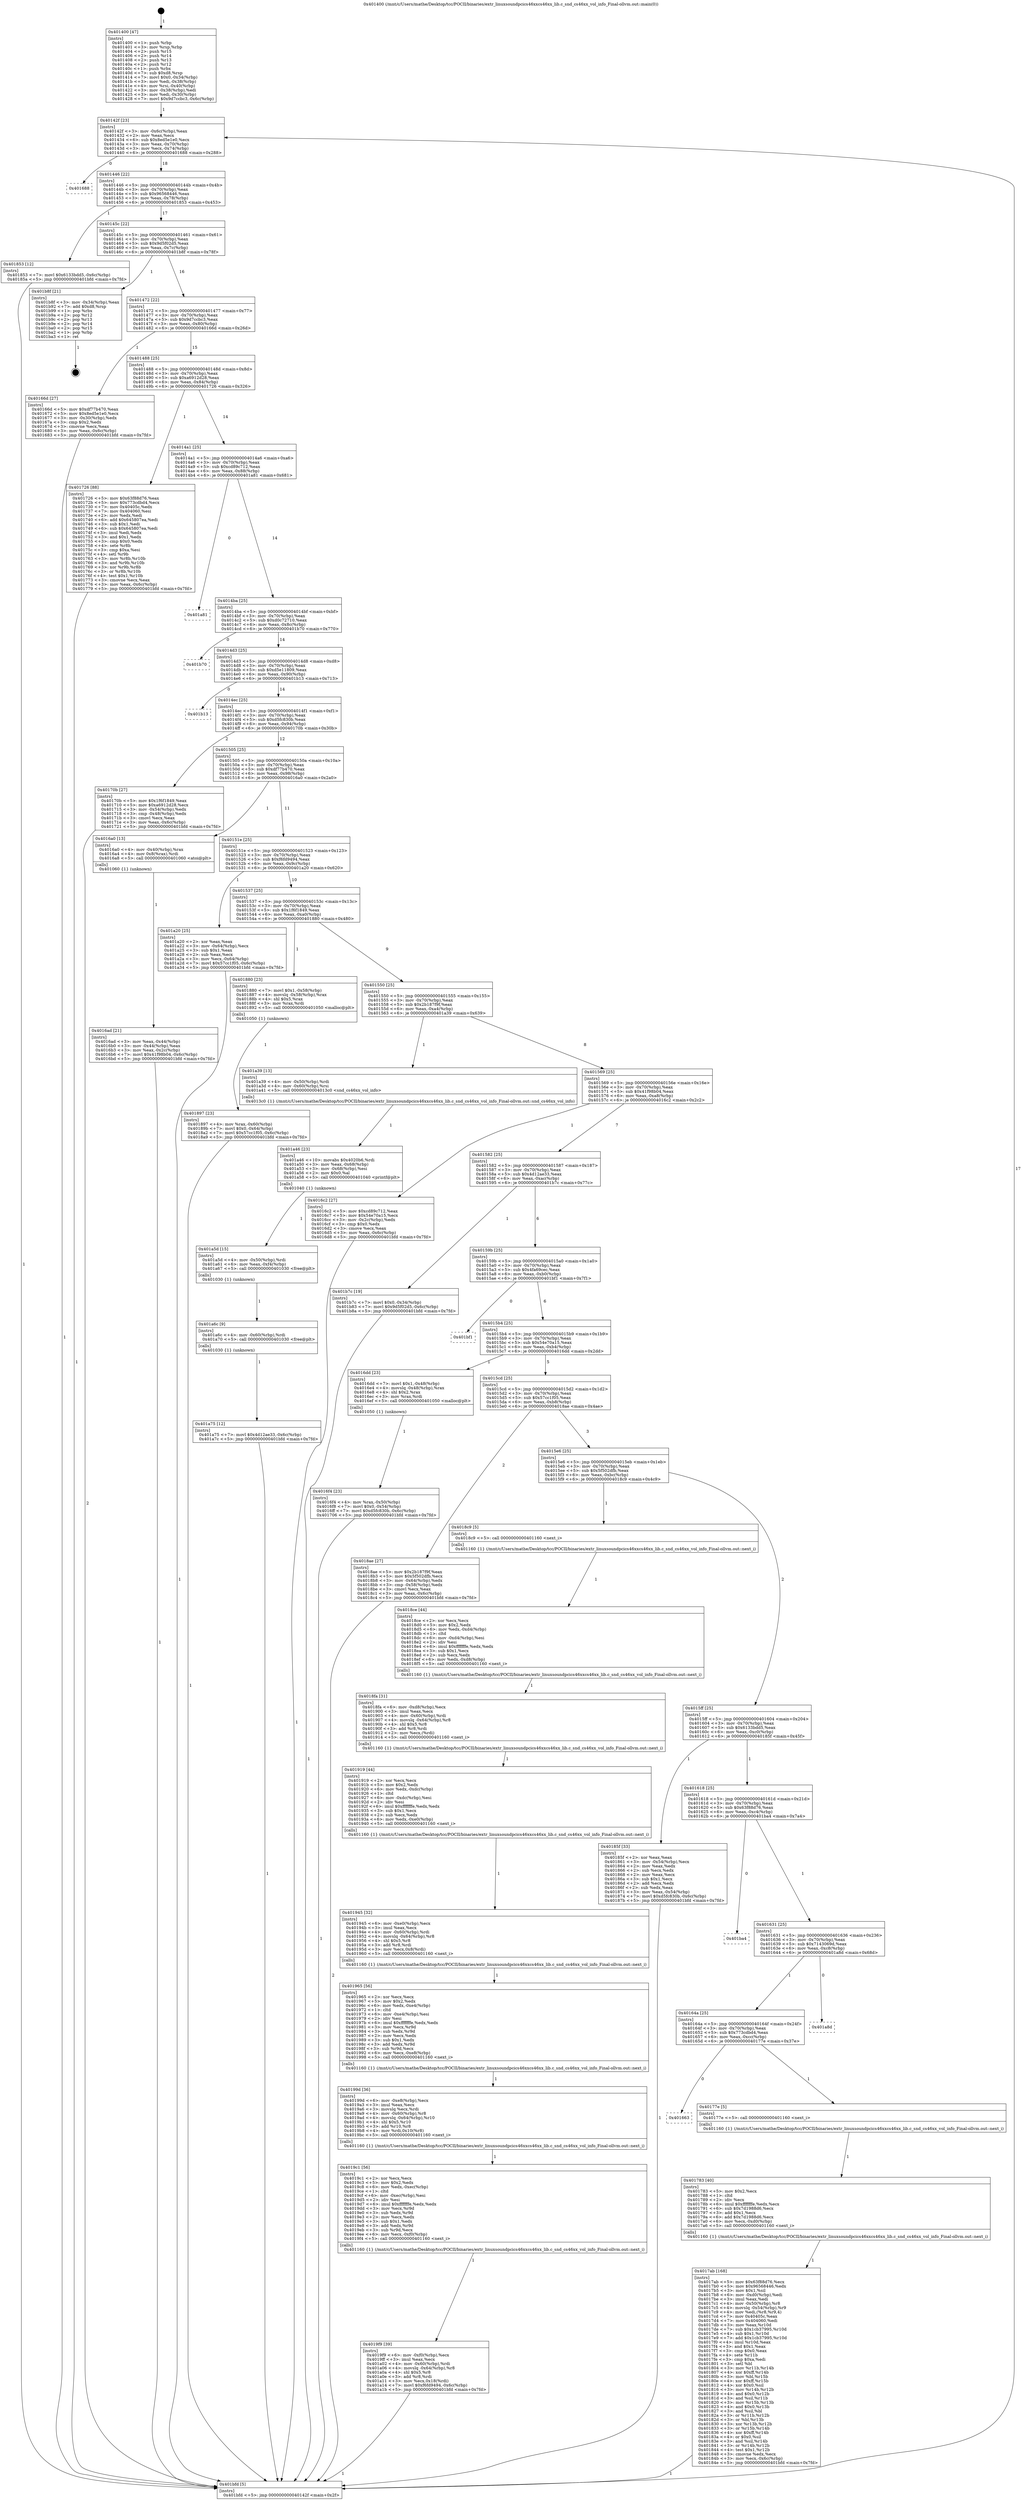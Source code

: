 digraph "0x401400" {
  label = "0x401400 (/mnt/c/Users/mathe/Desktop/tcc/POCII/binaries/extr_linuxsoundpcics46xxcs46xx_lib.c_snd_cs46xx_vol_info_Final-ollvm.out::main(0))"
  labelloc = "t"
  node[shape=record]

  Entry [label="",width=0.3,height=0.3,shape=circle,fillcolor=black,style=filled]
  "0x40142f" [label="{
     0x40142f [23]\l
     | [instrs]\l
     &nbsp;&nbsp;0x40142f \<+3\>: mov -0x6c(%rbp),%eax\l
     &nbsp;&nbsp;0x401432 \<+2\>: mov %eax,%ecx\l
     &nbsp;&nbsp;0x401434 \<+6\>: sub $0x8ed5e1e0,%ecx\l
     &nbsp;&nbsp;0x40143a \<+3\>: mov %eax,-0x70(%rbp)\l
     &nbsp;&nbsp;0x40143d \<+3\>: mov %ecx,-0x74(%rbp)\l
     &nbsp;&nbsp;0x401440 \<+6\>: je 0000000000401688 \<main+0x288\>\l
  }"]
  "0x401688" [label="{
     0x401688\l
  }", style=dashed]
  "0x401446" [label="{
     0x401446 [22]\l
     | [instrs]\l
     &nbsp;&nbsp;0x401446 \<+5\>: jmp 000000000040144b \<main+0x4b\>\l
     &nbsp;&nbsp;0x40144b \<+3\>: mov -0x70(%rbp),%eax\l
     &nbsp;&nbsp;0x40144e \<+5\>: sub $0x96568446,%eax\l
     &nbsp;&nbsp;0x401453 \<+3\>: mov %eax,-0x78(%rbp)\l
     &nbsp;&nbsp;0x401456 \<+6\>: je 0000000000401853 \<main+0x453\>\l
  }"]
  Exit [label="",width=0.3,height=0.3,shape=circle,fillcolor=black,style=filled,peripheries=2]
  "0x401853" [label="{
     0x401853 [12]\l
     | [instrs]\l
     &nbsp;&nbsp;0x401853 \<+7\>: movl $0x6133bdd5,-0x6c(%rbp)\l
     &nbsp;&nbsp;0x40185a \<+5\>: jmp 0000000000401bfd \<main+0x7fd\>\l
  }"]
  "0x40145c" [label="{
     0x40145c [22]\l
     | [instrs]\l
     &nbsp;&nbsp;0x40145c \<+5\>: jmp 0000000000401461 \<main+0x61\>\l
     &nbsp;&nbsp;0x401461 \<+3\>: mov -0x70(%rbp),%eax\l
     &nbsp;&nbsp;0x401464 \<+5\>: sub $0x9d5f02d5,%eax\l
     &nbsp;&nbsp;0x401469 \<+3\>: mov %eax,-0x7c(%rbp)\l
     &nbsp;&nbsp;0x40146c \<+6\>: je 0000000000401b8f \<main+0x78f\>\l
  }"]
  "0x401a75" [label="{
     0x401a75 [12]\l
     | [instrs]\l
     &nbsp;&nbsp;0x401a75 \<+7\>: movl $0x4d12ae33,-0x6c(%rbp)\l
     &nbsp;&nbsp;0x401a7c \<+5\>: jmp 0000000000401bfd \<main+0x7fd\>\l
  }"]
  "0x401b8f" [label="{
     0x401b8f [21]\l
     | [instrs]\l
     &nbsp;&nbsp;0x401b8f \<+3\>: mov -0x34(%rbp),%eax\l
     &nbsp;&nbsp;0x401b92 \<+7\>: add $0xd8,%rsp\l
     &nbsp;&nbsp;0x401b99 \<+1\>: pop %rbx\l
     &nbsp;&nbsp;0x401b9a \<+2\>: pop %r12\l
     &nbsp;&nbsp;0x401b9c \<+2\>: pop %r13\l
     &nbsp;&nbsp;0x401b9e \<+2\>: pop %r14\l
     &nbsp;&nbsp;0x401ba0 \<+2\>: pop %r15\l
     &nbsp;&nbsp;0x401ba2 \<+1\>: pop %rbp\l
     &nbsp;&nbsp;0x401ba3 \<+1\>: ret\l
  }"]
  "0x401472" [label="{
     0x401472 [22]\l
     | [instrs]\l
     &nbsp;&nbsp;0x401472 \<+5\>: jmp 0000000000401477 \<main+0x77\>\l
     &nbsp;&nbsp;0x401477 \<+3\>: mov -0x70(%rbp),%eax\l
     &nbsp;&nbsp;0x40147a \<+5\>: sub $0x9d7ccbc3,%eax\l
     &nbsp;&nbsp;0x40147f \<+3\>: mov %eax,-0x80(%rbp)\l
     &nbsp;&nbsp;0x401482 \<+6\>: je 000000000040166d \<main+0x26d\>\l
  }"]
  "0x401a6c" [label="{
     0x401a6c [9]\l
     | [instrs]\l
     &nbsp;&nbsp;0x401a6c \<+4\>: mov -0x60(%rbp),%rdi\l
     &nbsp;&nbsp;0x401a70 \<+5\>: call 0000000000401030 \<free@plt\>\l
     | [calls]\l
     &nbsp;&nbsp;0x401030 \{1\} (unknown)\l
  }"]
  "0x40166d" [label="{
     0x40166d [27]\l
     | [instrs]\l
     &nbsp;&nbsp;0x40166d \<+5\>: mov $0xdf77b470,%eax\l
     &nbsp;&nbsp;0x401672 \<+5\>: mov $0x8ed5e1e0,%ecx\l
     &nbsp;&nbsp;0x401677 \<+3\>: mov -0x30(%rbp),%edx\l
     &nbsp;&nbsp;0x40167a \<+3\>: cmp $0x2,%edx\l
     &nbsp;&nbsp;0x40167d \<+3\>: cmovne %ecx,%eax\l
     &nbsp;&nbsp;0x401680 \<+3\>: mov %eax,-0x6c(%rbp)\l
     &nbsp;&nbsp;0x401683 \<+5\>: jmp 0000000000401bfd \<main+0x7fd\>\l
  }"]
  "0x401488" [label="{
     0x401488 [25]\l
     | [instrs]\l
     &nbsp;&nbsp;0x401488 \<+5\>: jmp 000000000040148d \<main+0x8d\>\l
     &nbsp;&nbsp;0x40148d \<+3\>: mov -0x70(%rbp),%eax\l
     &nbsp;&nbsp;0x401490 \<+5\>: sub $0xa6912d28,%eax\l
     &nbsp;&nbsp;0x401495 \<+6\>: mov %eax,-0x84(%rbp)\l
     &nbsp;&nbsp;0x40149b \<+6\>: je 0000000000401726 \<main+0x326\>\l
  }"]
  "0x401bfd" [label="{
     0x401bfd [5]\l
     | [instrs]\l
     &nbsp;&nbsp;0x401bfd \<+5\>: jmp 000000000040142f \<main+0x2f\>\l
  }"]
  "0x401400" [label="{
     0x401400 [47]\l
     | [instrs]\l
     &nbsp;&nbsp;0x401400 \<+1\>: push %rbp\l
     &nbsp;&nbsp;0x401401 \<+3\>: mov %rsp,%rbp\l
     &nbsp;&nbsp;0x401404 \<+2\>: push %r15\l
     &nbsp;&nbsp;0x401406 \<+2\>: push %r14\l
     &nbsp;&nbsp;0x401408 \<+2\>: push %r13\l
     &nbsp;&nbsp;0x40140a \<+2\>: push %r12\l
     &nbsp;&nbsp;0x40140c \<+1\>: push %rbx\l
     &nbsp;&nbsp;0x40140d \<+7\>: sub $0xd8,%rsp\l
     &nbsp;&nbsp;0x401414 \<+7\>: movl $0x0,-0x34(%rbp)\l
     &nbsp;&nbsp;0x40141b \<+3\>: mov %edi,-0x38(%rbp)\l
     &nbsp;&nbsp;0x40141e \<+4\>: mov %rsi,-0x40(%rbp)\l
     &nbsp;&nbsp;0x401422 \<+3\>: mov -0x38(%rbp),%edi\l
     &nbsp;&nbsp;0x401425 \<+3\>: mov %edi,-0x30(%rbp)\l
     &nbsp;&nbsp;0x401428 \<+7\>: movl $0x9d7ccbc3,-0x6c(%rbp)\l
  }"]
  "0x401a5d" [label="{
     0x401a5d [15]\l
     | [instrs]\l
     &nbsp;&nbsp;0x401a5d \<+4\>: mov -0x50(%rbp),%rdi\l
     &nbsp;&nbsp;0x401a61 \<+6\>: mov %eax,-0xf4(%rbp)\l
     &nbsp;&nbsp;0x401a67 \<+5\>: call 0000000000401030 \<free@plt\>\l
     | [calls]\l
     &nbsp;&nbsp;0x401030 \{1\} (unknown)\l
  }"]
  "0x401726" [label="{
     0x401726 [88]\l
     | [instrs]\l
     &nbsp;&nbsp;0x401726 \<+5\>: mov $0x63f88d76,%eax\l
     &nbsp;&nbsp;0x40172b \<+5\>: mov $0x773cdbd4,%ecx\l
     &nbsp;&nbsp;0x401730 \<+7\>: mov 0x40405c,%edx\l
     &nbsp;&nbsp;0x401737 \<+7\>: mov 0x404060,%esi\l
     &nbsp;&nbsp;0x40173e \<+2\>: mov %edx,%edi\l
     &nbsp;&nbsp;0x401740 \<+6\>: add $0x645807ea,%edi\l
     &nbsp;&nbsp;0x401746 \<+3\>: sub $0x1,%edi\l
     &nbsp;&nbsp;0x401749 \<+6\>: sub $0x645807ea,%edi\l
     &nbsp;&nbsp;0x40174f \<+3\>: imul %edi,%edx\l
     &nbsp;&nbsp;0x401752 \<+3\>: and $0x1,%edx\l
     &nbsp;&nbsp;0x401755 \<+3\>: cmp $0x0,%edx\l
     &nbsp;&nbsp;0x401758 \<+4\>: sete %r8b\l
     &nbsp;&nbsp;0x40175c \<+3\>: cmp $0xa,%esi\l
     &nbsp;&nbsp;0x40175f \<+4\>: setl %r9b\l
     &nbsp;&nbsp;0x401763 \<+3\>: mov %r8b,%r10b\l
     &nbsp;&nbsp;0x401766 \<+3\>: and %r9b,%r10b\l
     &nbsp;&nbsp;0x401769 \<+3\>: xor %r9b,%r8b\l
     &nbsp;&nbsp;0x40176c \<+3\>: or %r8b,%r10b\l
     &nbsp;&nbsp;0x40176f \<+4\>: test $0x1,%r10b\l
     &nbsp;&nbsp;0x401773 \<+3\>: cmovne %ecx,%eax\l
     &nbsp;&nbsp;0x401776 \<+3\>: mov %eax,-0x6c(%rbp)\l
     &nbsp;&nbsp;0x401779 \<+5\>: jmp 0000000000401bfd \<main+0x7fd\>\l
  }"]
  "0x4014a1" [label="{
     0x4014a1 [25]\l
     | [instrs]\l
     &nbsp;&nbsp;0x4014a1 \<+5\>: jmp 00000000004014a6 \<main+0xa6\>\l
     &nbsp;&nbsp;0x4014a6 \<+3\>: mov -0x70(%rbp),%eax\l
     &nbsp;&nbsp;0x4014a9 \<+5\>: sub $0xcd89c712,%eax\l
     &nbsp;&nbsp;0x4014ae \<+6\>: mov %eax,-0x88(%rbp)\l
     &nbsp;&nbsp;0x4014b4 \<+6\>: je 0000000000401a81 \<main+0x681\>\l
  }"]
  "0x401a46" [label="{
     0x401a46 [23]\l
     | [instrs]\l
     &nbsp;&nbsp;0x401a46 \<+10\>: movabs $0x4020b6,%rdi\l
     &nbsp;&nbsp;0x401a50 \<+3\>: mov %eax,-0x68(%rbp)\l
     &nbsp;&nbsp;0x401a53 \<+3\>: mov -0x68(%rbp),%esi\l
     &nbsp;&nbsp;0x401a56 \<+2\>: mov $0x0,%al\l
     &nbsp;&nbsp;0x401a58 \<+5\>: call 0000000000401040 \<printf@plt\>\l
     | [calls]\l
     &nbsp;&nbsp;0x401040 \{1\} (unknown)\l
  }"]
  "0x401a81" [label="{
     0x401a81\l
  }", style=dashed]
  "0x4014ba" [label="{
     0x4014ba [25]\l
     | [instrs]\l
     &nbsp;&nbsp;0x4014ba \<+5\>: jmp 00000000004014bf \<main+0xbf\>\l
     &nbsp;&nbsp;0x4014bf \<+3\>: mov -0x70(%rbp),%eax\l
     &nbsp;&nbsp;0x4014c2 \<+5\>: sub $0xd0c72710,%eax\l
     &nbsp;&nbsp;0x4014c7 \<+6\>: mov %eax,-0x8c(%rbp)\l
     &nbsp;&nbsp;0x4014cd \<+6\>: je 0000000000401b70 \<main+0x770\>\l
  }"]
  "0x4019f9" [label="{
     0x4019f9 [39]\l
     | [instrs]\l
     &nbsp;&nbsp;0x4019f9 \<+6\>: mov -0xf0(%rbp),%ecx\l
     &nbsp;&nbsp;0x4019ff \<+3\>: imul %eax,%ecx\l
     &nbsp;&nbsp;0x401a02 \<+4\>: mov -0x60(%rbp),%rdi\l
     &nbsp;&nbsp;0x401a06 \<+4\>: movslq -0x64(%rbp),%r8\l
     &nbsp;&nbsp;0x401a0a \<+4\>: shl $0x5,%r8\l
     &nbsp;&nbsp;0x401a0e \<+3\>: add %r8,%rdi\l
     &nbsp;&nbsp;0x401a11 \<+3\>: mov %ecx,0x18(%rdi)\l
     &nbsp;&nbsp;0x401a14 \<+7\>: movl $0xf6fd9494,-0x6c(%rbp)\l
     &nbsp;&nbsp;0x401a1b \<+5\>: jmp 0000000000401bfd \<main+0x7fd\>\l
  }"]
  "0x401b70" [label="{
     0x401b70\l
  }", style=dashed]
  "0x4014d3" [label="{
     0x4014d3 [25]\l
     | [instrs]\l
     &nbsp;&nbsp;0x4014d3 \<+5\>: jmp 00000000004014d8 \<main+0xd8\>\l
     &nbsp;&nbsp;0x4014d8 \<+3\>: mov -0x70(%rbp),%eax\l
     &nbsp;&nbsp;0x4014db \<+5\>: sub $0xd5e11809,%eax\l
     &nbsp;&nbsp;0x4014e0 \<+6\>: mov %eax,-0x90(%rbp)\l
     &nbsp;&nbsp;0x4014e6 \<+6\>: je 0000000000401b13 \<main+0x713\>\l
  }"]
  "0x4019c1" [label="{
     0x4019c1 [56]\l
     | [instrs]\l
     &nbsp;&nbsp;0x4019c1 \<+2\>: xor %ecx,%ecx\l
     &nbsp;&nbsp;0x4019c3 \<+5\>: mov $0x2,%edx\l
     &nbsp;&nbsp;0x4019c8 \<+6\>: mov %edx,-0xec(%rbp)\l
     &nbsp;&nbsp;0x4019ce \<+1\>: cltd\l
     &nbsp;&nbsp;0x4019cf \<+6\>: mov -0xec(%rbp),%esi\l
     &nbsp;&nbsp;0x4019d5 \<+2\>: idiv %esi\l
     &nbsp;&nbsp;0x4019d7 \<+6\>: imul $0xfffffffe,%edx,%edx\l
     &nbsp;&nbsp;0x4019dd \<+3\>: mov %ecx,%r9d\l
     &nbsp;&nbsp;0x4019e0 \<+3\>: sub %edx,%r9d\l
     &nbsp;&nbsp;0x4019e3 \<+2\>: mov %ecx,%edx\l
     &nbsp;&nbsp;0x4019e5 \<+3\>: sub $0x1,%edx\l
     &nbsp;&nbsp;0x4019e8 \<+3\>: add %edx,%r9d\l
     &nbsp;&nbsp;0x4019eb \<+3\>: sub %r9d,%ecx\l
     &nbsp;&nbsp;0x4019ee \<+6\>: mov %ecx,-0xf0(%rbp)\l
     &nbsp;&nbsp;0x4019f4 \<+5\>: call 0000000000401160 \<next_i\>\l
     | [calls]\l
     &nbsp;&nbsp;0x401160 \{1\} (/mnt/c/Users/mathe/Desktop/tcc/POCII/binaries/extr_linuxsoundpcics46xxcs46xx_lib.c_snd_cs46xx_vol_info_Final-ollvm.out::next_i)\l
  }"]
  "0x401b13" [label="{
     0x401b13\l
  }", style=dashed]
  "0x4014ec" [label="{
     0x4014ec [25]\l
     | [instrs]\l
     &nbsp;&nbsp;0x4014ec \<+5\>: jmp 00000000004014f1 \<main+0xf1\>\l
     &nbsp;&nbsp;0x4014f1 \<+3\>: mov -0x70(%rbp),%eax\l
     &nbsp;&nbsp;0x4014f4 \<+5\>: sub $0xd5fc830b,%eax\l
     &nbsp;&nbsp;0x4014f9 \<+6\>: mov %eax,-0x94(%rbp)\l
     &nbsp;&nbsp;0x4014ff \<+6\>: je 000000000040170b \<main+0x30b\>\l
  }"]
  "0x40199d" [label="{
     0x40199d [36]\l
     | [instrs]\l
     &nbsp;&nbsp;0x40199d \<+6\>: mov -0xe8(%rbp),%ecx\l
     &nbsp;&nbsp;0x4019a3 \<+3\>: imul %eax,%ecx\l
     &nbsp;&nbsp;0x4019a6 \<+3\>: movslq %ecx,%rdi\l
     &nbsp;&nbsp;0x4019a9 \<+4\>: mov -0x60(%rbp),%r8\l
     &nbsp;&nbsp;0x4019ad \<+4\>: movslq -0x64(%rbp),%r10\l
     &nbsp;&nbsp;0x4019b1 \<+4\>: shl $0x5,%r10\l
     &nbsp;&nbsp;0x4019b5 \<+3\>: add %r10,%r8\l
     &nbsp;&nbsp;0x4019b8 \<+4\>: mov %rdi,0x10(%r8)\l
     &nbsp;&nbsp;0x4019bc \<+5\>: call 0000000000401160 \<next_i\>\l
     | [calls]\l
     &nbsp;&nbsp;0x401160 \{1\} (/mnt/c/Users/mathe/Desktop/tcc/POCII/binaries/extr_linuxsoundpcics46xxcs46xx_lib.c_snd_cs46xx_vol_info_Final-ollvm.out::next_i)\l
  }"]
  "0x40170b" [label="{
     0x40170b [27]\l
     | [instrs]\l
     &nbsp;&nbsp;0x40170b \<+5\>: mov $0x1f6f1849,%eax\l
     &nbsp;&nbsp;0x401710 \<+5\>: mov $0xa6912d28,%ecx\l
     &nbsp;&nbsp;0x401715 \<+3\>: mov -0x54(%rbp),%edx\l
     &nbsp;&nbsp;0x401718 \<+3\>: cmp -0x48(%rbp),%edx\l
     &nbsp;&nbsp;0x40171b \<+3\>: cmovl %ecx,%eax\l
     &nbsp;&nbsp;0x40171e \<+3\>: mov %eax,-0x6c(%rbp)\l
     &nbsp;&nbsp;0x401721 \<+5\>: jmp 0000000000401bfd \<main+0x7fd\>\l
  }"]
  "0x401505" [label="{
     0x401505 [25]\l
     | [instrs]\l
     &nbsp;&nbsp;0x401505 \<+5\>: jmp 000000000040150a \<main+0x10a\>\l
     &nbsp;&nbsp;0x40150a \<+3\>: mov -0x70(%rbp),%eax\l
     &nbsp;&nbsp;0x40150d \<+5\>: sub $0xdf77b470,%eax\l
     &nbsp;&nbsp;0x401512 \<+6\>: mov %eax,-0x98(%rbp)\l
     &nbsp;&nbsp;0x401518 \<+6\>: je 00000000004016a0 \<main+0x2a0\>\l
  }"]
  "0x401965" [label="{
     0x401965 [56]\l
     | [instrs]\l
     &nbsp;&nbsp;0x401965 \<+2\>: xor %ecx,%ecx\l
     &nbsp;&nbsp;0x401967 \<+5\>: mov $0x2,%edx\l
     &nbsp;&nbsp;0x40196c \<+6\>: mov %edx,-0xe4(%rbp)\l
     &nbsp;&nbsp;0x401972 \<+1\>: cltd\l
     &nbsp;&nbsp;0x401973 \<+6\>: mov -0xe4(%rbp),%esi\l
     &nbsp;&nbsp;0x401979 \<+2\>: idiv %esi\l
     &nbsp;&nbsp;0x40197b \<+6\>: imul $0xfffffffe,%edx,%edx\l
     &nbsp;&nbsp;0x401981 \<+3\>: mov %ecx,%r9d\l
     &nbsp;&nbsp;0x401984 \<+3\>: sub %edx,%r9d\l
     &nbsp;&nbsp;0x401987 \<+2\>: mov %ecx,%edx\l
     &nbsp;&nbsp;0x401989 \<+3\>: sub $0x1,%edx\l
     &nbsp;&nbsp;0x40198c \<+3\>: add %edx,%r9d\l
     &nbsp;&nbsp;0x40198f \<+3\>: sub %r9d,%ecx\l
     &nbsp;&nbsp;0x401992 \<+6\>: mov %ecx,-0xe8(%rbp)\l
     &nbsp;&nbsp;0x401998 \<+5\>: call 0000000000401160 \<next_i\>\l
     | [calls]\l
     &nbsp;&nbsp;0x401160 \{1\} (/mnt/c/Users/mathe/Desktop/tcc/POCII/binaries/extr_linuxsoundpcics46xxcs46xx_lib.c_snd_cs46xx_vol_info_Final-ollvm.out::next_i)\l
  }"]
  "0x4016a0" [label="{
     0x4016a0 [13]\l
     | [instrs]\l
     &nbsp;&nbsp;0x4016a0 \<+4\>: mov -0x40(%rbp),%rax\l
     &nbsp;&nbsp;0x4016a4 \<+4\>: mov 0x8(%rax),%rdi\l
     &nbsp;&nbsp;0x4016a8 \<+5\>: call 0000000000401060 \<atoi@plt\>\l
     | [calls]\l
     &nbsp;&nbsp;0x401060 \{1\} (unknown)\l
  }"]
  "0x40151e" [label="{
     0x40151e [25]\l
     | [instrs]\l
     &nbsp;&nbsp;0x40151e \<+5\>: jmp 0000000000401523 \<main+0x123\>\l
     &nbsp;&nbsp;0x401523 \<+3\>: mov -0x70(%rbp),%eax\l
     &nbsp;&nbsp;0x401526 \<+5\>: sub $0xf6fd9494,%eax\l
     &nbsp;&nbsp;0x40152b \<+6\>: mov %eax,-0x9c(%rbp)\l
     &nbsp;&nbsp;0x401531 \<+6\>: je 0000000000401a20 \<main+0x620\>\l
  }"]
  "0x4016ad" [label="{
     0x4016ad [21]\l
     | [instrs]\l
     &nbsp;&nbsp;0x4016ad \<+3\>: mov %eax,-0x44(%rbp)\l
     &nbsp;&nbsp;0x4016b0 \<+3\>: mov -0x44(%rbp),%eax\l
     &nbsp;&nbsp;0x4016b3 \<+3\>: mov %eax,-0x2c(%rbp)\l
     &nbsp;&nbsp;0x4016b6 \<+7\>: movl $0x41f98b04,-0x6c(%rbp)\l
     &nbsp;&nbsp;0x4016bd \<+5\>: jmp 0000000000401bfd \<main+0x7fd\>\l
  }"]
  "0x401945" [label="{
     0x401945 [32]\l
     | [instrs]\l
     &nbsp;&nbsp;0x401945 \<+6\>: mov -0xe0(%rbp),%ecx\l
     &nbsp;&nbsp;0x40194b \<+3\>: imul %eax,%ecx\l
     &nbsp;&nbsp;0x40194e \<+4\>: mov -0x60(%rbp),%rdi\l
     &nbsp;&nbsp;0x401952 \<+4\>: movslq -0x64(%rbp),%r8\l
     &nbsp;&nbsp;0x401956 \<+4\>: shl $0x5,%r8\l
     &nbsp;&nbsp;0x40195a \<+3\>: add %r8,%rdi\l
     &nbsp;&nbsp;0x40195d \<+3\>: mov %ecx,0x8(%rdi)\l
     &nbsp;&nbsp;0x401960 \<+5\>: call 0000000000401160 \<next_i\>\l
     | [calls]\l
     &nbsp;&nbsp;0x401160 \{1\} (/mnt/c/Users/mathe/Desktop/tcc/POCII/binaries/extr_linuxsoundpcics46xxcs46xx_lib.c_snd_cs46xx_vol_info_Final-ollvm.out::next_i)\l
  }"]
  "0x401a20" [label="{
     0x401a20 [25]\l
     | [instrs]\l
     &nbsp;&nbsp;0x401a20 \<+2\>: xor %eax,%eax\l
     &nbsp;&nbsp;0x401a22 \<+3\>: mov -0x64(%rbp),%ecx\l
     &nbsp;&nbsp;0x401a25 \<+3\>: sub $0x1,%eax\l
     &nbsp;&nbsp;0x401a28 \<+2\>: sub %eax,%ecx\l
     &nbsp;&nbsp;0x401a2a \<+3\>: mov %ecx,-0x64(%rbp)\l
     &nbsp;&nbsp;0x401a2d \<+7\>: movl $0x57cc1f05,-0x6c(%rbp)\l
     &nbsp;&nbsp;0x401a34 \<+5\>: jmp 0000000000401bfd \<main+0x7fd\>\l
  }"]
  "0x401537" [label="{
     0x401537 [25]\l
     | [instrs]\l
     &nbsp;&nbsp;0x401537 \<+5\>: jmp 000000000040153c \<main+0x13c\>\l
     &nbsp;&nbsp;0x40153c \<+3\>: mov -0x70(%rbp),%eax\l
     &nbsp;&nbsp;0x40153f \<+5\>: sub $0x1f6f1849,%eax\l
     &nbsp;&nbsp;0x401544 \<+6\>: mov %eax,-0xa0(%rbp)\l
     &nbsp;&nbsp;0x40154a \<+6\>: je 0000000000401880 \<main+0x480\>\l
  }"]
  "0x401919" [label="{
     0x401919 [44]\l
     | [instrs]\l
     &nbsp;&nbsp;0x401919 \<+2\>: xor %ecx,%ecx\l
     &nbsp;&nbsp;0x40191b \<+5\>: mov $0x2,%edx\l
     &nbsp;&nbsp;0x401920 \<+6\>: mov %edx,-0xdc(%rbp)\l
     &nbsp;&nbsp;0x401926 \<+1\>: cltd\l
     &nbsp;&nbsp;0x401927 \<+6\>: mov -0xdc(%rbp),%esi\l
     &nbsp;&nbsp;0x40192d \<+2\>: idiv %esi\l
     &nbsp;&nbsp;0x40192f \<+6\>: imul $0xfffffffe,%edx,%edx\l
     &nbsp;&nbsp;0x401935 \<+3\>: sub $0x1,%ecx\l
     &nbsp;&nbsp;0x401938 \<+2\>: sub %ecx,%edx\l
     &nbsp;&nbsp;0x40193a \<+6\>: mov %edx,-0xe0(%rbp)\l
     &nbsp;&nbsp;0x401940 \<+5\>: call 0000000000401160 \<next_i\>\l
     | [calls]\l
     &nbsp;&nbsp;0x401160 \{1\} (/mnt/c/Users/mathe/Desktop/tcc/POCII/binaries/extr_linuxsoundpcics46xxcs46xx_lib.c_snd_cs46xx_vol_info_Final-ollvm.out::next_i)\l
  }"]
  "0x401880" [label="{
     0x401880 [23]\l
     | [instrs]\l
     &nbsp;&nbsp;0x401880 \<+7\>: movl $0x1,-0x58(%rbp)\l
     &nbsp;&nbsp;0x401887 \<+4\>: movslq -0x58(%rbp),%rax\l
     &nbsp;&nbsp;0x40188b \<+4\>: shl $0x5,%rax\l
     &nbsp;&nbsp;0x40188f \<+3\>: mov %rax,%rdi\l
     &nbsp;&nbsp;0x401892 \<+5\>: call 0000000000401050 \<malloc@plt\>\l
     | [calls]\l
     &nbsp;&nbsp;0x401050 \{1\} (unknown)\l
  }"]
  "0x401550" [label="{
     0x401550 [25]\l
     | [instrs]\l
     &nbsp;&nbsp;0x401550 \<+5\>: jmp 0000000000401555 \<main+0x155\>\l
     &nbsp;&nbsp;0x401555 \<+3\>: mov -0x70(%rbp),%eax\l
     &nbsp;&nbsp;0x401558 \<+5\>: sub $0x2b187f9f,%eax\l
     &nbsp;&nbsp;0x40155d \<+6\>: mov %eax,-0xa4(%rbp)\l
     &nbsp;&nbsp;0x401563 \<+6\>: je 0000000000401a39 \<main+0x639\>\l
  }"]
  "0x4018fa" [label="{
     0x4018fa [31]\l
     | [instrs]\l
     &nbsp;&nbsp;0x4018fa \<+6\>: mov -0xd8(%rbp),%ecx\l
     &nbsp;&nbsp;0x401900 \<+3\>: imul %eax,%ecx\l
     &nbsp;&nbsp;0x401903 \<+4\>: mov -0x60(%rbp),%rdi\l
     &nbsp;&nbsp;0x401907 \<+4\>: movslq -0x64(%rbp),%r8\l
     &nbsp;&nbsp;0x40190b \<+4\>: shl $0x5,%r8\l
     &nbsp;&nbsp;0x40190f \<+3\>: add %r8,%rdi\l
     &nbsp;&nbsp;0x401912 \<+2\>: mov %ecx,(%rdi)\l
     &nbsp;&nbsp;0x401914 \<+5\>: call 0000000000401160 \<next_i\>\l
     | [calls]\l
     &nbsp;&nbsp;0x401160 \{1\} (/mnt/c/Users/mathe/Desktop/tcc/POCII/binaries/extr_linuxsoundpcics46xxcs46xx_lib.c_snd_cs46xx_vol_info_Final-ollvm.out::next_i)\l
  }"]
  "0x401a39" [label="{
     0x401a39 [13]\l
     | [instrs]\l
     &nbsp;&nbsp;0x401a39 \<+4\>: mov -0x50(%rbp),%rdi\l
     &nbsp;&nbsp;0x401a3d \<+4\>: mov -0x60(%rbp),%rsi\l
     &nbsp;&nbsp;0x401a41 \<+5\>: call 00000000004013c0 \<snd_cs46xx_vol_info\>\l
     | [calls]\l
     &nbsp;&nbsp;0x4013c0 \{1\} (/mnt/c/Users/mathe/Desktop/tcc/POCII/binaries/extr_linuxsoundpcics46xxcs46xx_lib.c_snd_cs46xx_vol_info_Final-ollvm.out::snd_cs46xx_vol_info)\l
  }"]
  "0x401569" [label="{
     0x401569 [25]\l
     | [instrs]\l
     &nbsp;&nbsp;0x401569 \<+5\>: jmp 000000000040156e \<main+0x16e\>\l
     &nbsp;&nbsp;0x40156e \<+3\>: mov -0x70(%rbp),%eax\l
     &nbsp;&nbsp;0x401571 \<+5\>: sub $0x41f98b04,%eax\l
     &nbsp;&nbsp;0x401576 \<+6\>: mov %eax,-0xa8(%rbp)\l
     &nbsp;&nbsp;0x40157c \<+6\>: je 00000000004016c2 \<main+0x2c2\>\l
  }"]
  "0x4018ce" [label="{
     0x4018ce [44]\l
     | [instrs]\l
     &nbsp;&nbsp;0x4018ce \<+2\>: xor %ecx,%ecx\l
     &nbsp;&nbsp;0x4018d0 \<+5\>: mov $0x2,%edx\l
     &nbsp;&nbsp;0x4018d5 \<+6\>: mov %edx,-0xd4(%rbp)\l
     &nbsp;&nbsp;0x4018db \<+1\>: cltd\l
     &nbsp;&nbsp;0x4018dc \<+6\>: mov -0xd4(%rbp),%esi\l
     &nbsp;&nbsp;0x4018e2 \<+2\>: idiv %esi\l
     &nbsp;&nbsp;0x4018e4 \<+6\>: imul $0xfffffffe,%edx,%edx\l
     &nbsp;&nbsp;0x4018ea \<+3\>: sub $0x1,%ecx\l
     &nbsp;&nbsp;0x4018ed \<+2\>: sub %ecx,%edx\l
     &nbsp;&nbsp;0x4018ef \<+6\>: mov %edx,-0xd8(%rbp)\l
     &nbsp;&nbsp;0x4018f5 \<+5\>: call 0000000000401160 \<next_i\>\l
     | [calls]\l
     &nbsp;&nbsp;0x401160 \{1\} (/mnt/c/Users/mathe/Desktop/tcc/POCII/binaries/extr_linuxsoundpcics46xxcs46xx_lib.c_snd_cs46xx_vol_info_Final-ollvm.out::next_i)\l
  }"]
  "0x4016c2" [label="{
     0x4016c2 [27]\l
     | [instrs]\l
     &nbsp;&nbsp;0x4016c2 \<+5\>: mov $0xcd89c712,%eax\l
     &nbsp;&nbsp;0x4016c7 \<+5\>: mov $0x54e70a15,%ecx\l
     &nbsp;&nbsp;0x4016cc \<+3\>: mov -0x2c(%rbp),%edx\l
     &nbsp;&nbsp;0x4016cf \<+3\>: cmp $0x0,%edx\l
     &nbsp;&nbsp;0x4016d2 \<+3\>: cmove %ecx,%eax\l
     &nbsp;&nbsp;0x4016d5 \<+3\>: mov %eax,-0x6c(%rbp)\l
     &nbsp;&nbsp;0x4016d8 \<+5\>: jmp 0000000000401bfd \<main+0x7fd\>\l
  }"]
  "0x401582" [label="{
     0x401582 [25]\l
     | [instrs]\l
     &nbsp;&nbsp;0x401582 \<+5\>: jmp 0000000000401587 \<main+0x187\>\l
     &nbsp;&nbsp;0x401587 \<+3\>: mov -0x70(%rbp),%eax\l
     &nbsp;&nbsp;0x40158a \<+5\>: sub $0x4d12ae33,%eax\l
     &nbsp;&nbsp;0x40158f \<+6\>: mov %eax,-0xac(%rbp)\l
     &nbsp;&nbsp;0x401595 \<+6\>: je 0000000000401b7c \<main+0x77c\>\l
  }"]
  "0x401897" [label="{
     0x401897 [23]\l
     | [instrs]\l
     &nbsp;&nbsp;0x401897 \<+4\>: mov %rax,-0x60(%rbp)\l
     &nbsp;&nbsp;0x40189b \<+7\>: movl $0x0,-0x64(%rbp)\l
     &nbsp;&nbsp;0x4018a2 \<+7\>: movl $0x57cc1f05,-0x6c(%rbp)\l
     &nbsp;&nbsp;0x4018a9 \<+5\>: jmp 0000000000401bfd \<main+0x7fd\>\l
  }"]
  "0x401b7c" [label="{
     0x401b7c [19]\l
     | [instrs]\l
     &nbsp;&nbsp;0x401b7c \<+7\>: movl $0x0,-0x34(%rbp)\l
     &nbsp;&nbsp;0x401b83 \<+7\>: movl $0x9d5f02d5,-0x6c(%rbp)\l
     &nbsp;&nbsp;0x401b8a \<+5\>: jmp 0000000000401bfd \<main+0x7fd\>\l
  }"]
  "0x40159b" [label="{
     0x40159b [25]\l
     | [instrs]\l
     &nbsp;&nbsp;0x40159b \<+5\>: jmp 00000000004015a0 \<main+0x1a0\>\l
     &nbsp;&nbsp;0x4015a0 \<+3\>: mov -0x70(%rbp),%eax\l
     &nbsp;&nbsp;0x4015a3 \<+5\>: sub $0x4fa69cec,%eax\l
     &nbsp;&nbsp;0x4015a8 \<+6\>: mov %eax,-0xb0(%rbp)\l
     &nbsp;&nbsp;0x4015ae \<+6\>: je 0000000000401bf1 \<main+0x7f1\>\l
  }"]
  "0x4017ab" [label="{
     0x4017ab [168]\l
     | [instrs]\l
     &nbsp;&nbsp;0x4017ab \<+5\>: mov $0x63f88d76,%ecx\l
     &nbsp;&nbsp;0x4017b0 \<+5\>: mov $0x96568446,%edx\l
     &nbsp;&nbsp;0x4017b5 \<+3\>: mov $0x1,%sil\l
     &nbsp;&nbsp;0x4017b8 \<+6\>: mov -0xd0(%rbp),%edi\l
     &nbsp;&nbsp;0x4017be \<+3\>: imul %eax,%edi\l
     &nbsp;&nbsp;0x4017c1 \<+4\>: mov -0x50(%rbp),%r8\l
     &nbsp;&nbsp;0x4017c5 \<+4\>: movslq -0x54(%rbp),%r9\l
     &nbsp;&nbsp;0x4017c9 \<+4\>: mov %edi,(%r8,%r9,4)\l
     &nbsp;&nbsp;0x4017cd \<+7\>: mov 0x40405c,%eax\l
     &nbsp;&nbsp;0x4017d4 \<+7\>: mov 0x404060,%edi\l
     &nbsp;&nbsp;0x4017db \<+3\>: mov %eax,%r10d\l
     &nbsp;&nbsp;0x4017de \<+7\>: sub $0x1cb37995,%r10d\l
     &nbsp;&nbsp;0x4017e5 \<+4\>: sub $0x1,%r10d\l
     &nbsp;&nbsp;0x4017e9 \<+7\>: add $0x1cb37995,%r10d\l
     &nbsp;&nbsp;0x4017f0 \<+4\>: imul %r10d,%eax\l
     &nbsp;&nbsp;0x4017f4 \<+3\>: and $0x1,%eax\l
     &nbsp;&nbsp;0x4017f7 \<+3\>: cmp $0x0,%eax\l
     &nbsp;&nbsp;0x4017fa \<+4\>: sete %r11b\l
     &nbsp;&nbsp;0x4017fe \<+3\>: cmp $0xa,%edi\l
     &nbsp;&nbsp;0x401801 \<+3\>: setl %bl\l
     &nbsp;&nbsp;0x401804 \<+3\>: mov %r11b,%r14b\l
     &nbsp;&nbsp;0x401807 \<+4\>: xor $0xff,%r14b\l
     &nbsp;&nbsp;0x40180b \<+3\>: mov %bl,%r15b\l
     &nbsp;&nbsp;0x40180e \<+4\>: xor $0xff,%r15b\l
     &nbsp;&nbsp;0x401812 \<+4\>: xor $0x0,%sil\l
     &nbsp;&nbsp;0x401816 \<+3\>: mov %r14b,%r12b\l
     &nbsp;&nbsp;0x401819 \<+4\>: and $0x0,%r12b\l
     &nbsp;&nbsp;0x40181d \<+3\>: and %sil,%r11b\l
     &nbsp;&nbsp;0x401820 \<+3\>: mov %r15b,%r13b\l
     &nbsp;&nbsp;0x401823 \<+4\>: and $0x0,%r13b\l
     &nbsp;&nbsp;0x401827 \<+3\>: and %sil,%bl\l
     &nbsp;&nbsp;0x40182a \<+3\>: or %r11b,%r12b\l
     &nbsp;&nbsp;0x40182d \<+3\>: or %bl,%r13b\l
     &nbsp;&nbsp;0x401830 \<+3\>: xor %r13b,%r12b\l
     &nbsp;&nbsp;0x401833 \<+3\>: or %r15b,%r14b\l
     &nbsp;&nbsp;0x401836 \<+4\>: xor $0xff,%r14b\l
     &nbsp;&nbsp;0x40183a \<+4\>: or $0x0,%sil\l
     &nbsp;&nbsp;0x40183e \<+3\>: and %sil,%r14b\l
     &nbsp;&nbsp;0x401841 \<+3\>: or %r14b,%r12b\l
     &nbsp;&nbsp;0x401844 \<+4\>: test $0x1,%r12b\l
     &nbsp;&nbsp;0x401848 \<+3\>: cmovne %edx,%ecx\l
     &nbsp;&nbsp;0x40184b \<+3\>: mov %ecx,-0x6c(%rbp)\l
     &nbsp;&nbsp;0x40184e \<+5\>: jmp 0000000000401bfd \<main+0x7fd\>\l
  }"]
  "0x401bf1" [label="{
     0x401bf1\l
  }", style=dashed]
  "0x4015b4" [label="{
     0x4015b4 [25]\l
     | [instrs]\l
     &nbsp;&nbsp;0x4015b4 \<+5\>: jmp 00000000004015b9 \<main+0x1b9\>\l
     &nbsp;&nbsp;0x4015b9 \<+3\>: mov -0x70(%rbp),%eax\l
     &nbsp;&nbsp;0x4015bc \<+5\>: sub $0x54e70a15,%eax\l
     &nbsp;&nbsp;0x4015c1 \<+6\>: mov %eax,-0xb4(%rbp)\l
     &nbsp;&nbsp;0x4015c7 \<+6\>: je 00000000004016dd \<main+0x2dd\>\l
  }"]
  "0x401783" [label="{
     0x401783 [40]\l
     | [instrs]\l
     &nbsp;&nbsp;0x401783 \<+5\>: mov $0x2,%ecx\l
     &nbsp;&nbsp;0x401788 \<+1\>: cltd\l
     &nbsp;&nbsp;0x401789 \<+2\>: idiv %ecx\l
     &nbsp;&nbsp;0x40178b \<+6\>: imul $0xfffffffe,%edx,%ecx\l
     &nbsp;&nbsp;0x401791 \<+6\>: sub $0x7d1988d6,%ecx\l
     &nbsp;&nbsp;0x401797 \<+3\>: add $0x1,%ecx\l
     &nbsp;&nbsp;0x40179a \<+6\>: add $0x7d1988d6,%ecx\l
     &nbsp;&nbsp;0x4017a0 \<+6\>: mov %ecx,-0xd0(%rbp)\l
     &nbsp;&nbsp;0x4017a6 \<+5\>: call 0000000000401160 \<next_i\>\l
     | [calls]\l
     &nbsp;&nbsp;0x401160 \{1\} (/mnt/c/Users/mathe/Desktop/tcc/POCII/binaries/extr_linuxsoundpcics46xxcs46xx_lib.c_snd_cs46xx_vol_info_Final-ollvm.out::next_i)\l
  }"]
  "0x4016dd" [label="{
     0x4016dd [23]\l
     | [instrs]\l
     &nbsp;&nbsp;0x4016dd \<+7\>: movl $0x1,-0x48(%rbp)\l
     &nbsp;&nbsp;0x4016e4 \<+4\>: movslq -0x48(%rbp),%rax\l
     &nbsp;&nbsp;0x4016e8 \<+4\>: shl $0x2,%rax\l
     &nbsp;&nbsp;0x4016ec \<+3\>: mov %rax,%rdi\l
     &nbsp;&nbsp;0x4016ef \<+5\>: call 0000000000401050 \<malloc@plt\>\l
     | [calls]\l
     &nbsp;&nbsp;0x401050 \{1\} (unknown)\l
  }"]
  "0x4015cd" [label="{
     0x4015cd [25]\l
     | [instrs]\l
     &nbsp;&nbsp;0x4015cd \<+5\>: jmp 00000000004015d2 \<main+0x1d2\>\l
     &nbsp;&nbsp;0x4015d2 \<+3\>: mov -0x70(%rbp),%eax\l
     &nbsp;&nbsp;0x4015d5 \<+5\>: sub $0x57cc1f05,%eax\l
     &nbsp;&nbsp;0x4015da \<+6\>: mov %eax,-0xb8(%rbp)\l
     &nbsp;&nbsp;0x4015e0 \<+6\>: je 00000000004018ae \<main+0x4ae\>\l
  }"]
  "0x4016f4" [label="{
     0x4016f4 [23]\l
     | [instrs]\l
     &nbsp;&nbsp;0x4016f4 \<+4\>: mov %rax,-0x50(%rbp)\l
     &nbsp;&nbsp;0x4016f8 \<+7\>: movl $0x0,-0x54(%rbp)\l
     &nbsp;&nbsp;0x4016ff \<+7\>: movl $0xd5fc830b,-0x6c(%rbp)\l
     &nbsp;&nbsp;0x401706 \<+5\>: jmp 0000000000401bfd \<main+0x7fd\>\l
  }"]
  "0x401663" [label="{
     0x401663\l
  }", style=dashed]
  "0x4018ae" [label="{
     0x4018ae [27]\l
     | [instrs]\l
     &nbsp;&nbsp;0x4018ae \<+5\>: mov $0x2b187f9f,%eax\l
     &nbsp;&nbsp;0x4018b3 \<+5\>: mov $0x5f502dfb,%ecx\l
     &nbsp;&nbsp;0x4018b8 \<+3\>: mov -0x64(%rbp),%edx\l
     &nbsp;&nbsp;0x4018bb \<+3\>: cmp -0x58(%rbp),%edx\l
     &nbsp;&nbsp;0x4018be \<+3\>: cmovl %ecx,%eax\l
     &nbsp;&nbsp;0x4018c1 \<+3\>: mov %eax,-0x6c(%rbp)\l
     &nbsp;&nbsp;0x4018c4 \<+5\>: jmp 0000000000401bfd \<main+0x7fd\>\l
  }"]
  "0x4015e6" [label="{
     0x4015e6 [25]\l
     | [instrs]\l
     &nbsp;&nbsp;0x4015e6 \<+5\>: jmp 00000000004015eb \<main+0x1eb\>\l
     &nbsp;&nbsp;0x4015eb \<+3\>: mov -0x70(%rbp),%eax\l
     &nbsp;&nbsp;0x4015ee \<+5\>: sub $0x5f502dfb,%eax\l
     &nbsp;&nbsp;0x4015f3 \<+6\>: mov %eax,-0xbc(%rbp)\l
     &nbsp;&nbsp;0x4015f9 \<+6\>: je 00000000004018c9 \<main+0x4c9\>\l
  }"]
  "0x40177e" [label="{
     0x40177e [5]\l
     | [instrs]\l
     &nbsp;&nbsp;0x40177e \<+5\>: call 0000000000401160 \<next_i\>\l
     | [calls]\l
     &nbsp;&nbsp;0x401160 \{1\} (/mnt/c/Users/mathe/Desktop/tcc/POCII/binaries/extr_linuxsoundpcics46xxcs46xx_lib.c_snd_cs46xx_vol_info_Final-ollvm.out::next_i)\l
  }"]
  "0x4018c9" [label="{
     0x4018c9 [5]\l
     | [instrs]\l
     &nbsp;&nbsp;0x4018c9 \<+5\>: call 0000000000401160 \<next_i\>\l
     | [calls]\l
     &nbsp;&nbsp;0x401160 \{1\} (/mnt/c/Users/mathe/Desktop/tcc/POCII/binaries/extr_linuxsoundpcics46xxcs46xx_lib.c_snd_cs46xx_vol_info_Final-ollvm.out::next_i)\l
  }"]
  "0x4015ff" [label="{
     0x4015ff [25]\l
     | [instrs]\l
     &nbsp;&nbsp;0x4015ff \<+5\>: jmp 0000000000401604 \<main+0x204\>\l
     &nbsp;&nbsp;0x401604 \<+3\>: mov -0x70(%rbp),%eax\l
     &nbsp;&nbsp;0x401607 \<+5\>: sub $0x6133bdd5,%eax\l
     &nbsp;&nbsp;0x40160c \<+6\>: mov %eax,-0xc0(%rbp)\l
     &nbsp;&nbsp;0x401612 \<+6\>: je 000000000040185f \<main+0x45f\>\l
  }"]
  "0x40164a" [label="{
     0x40164a [25]\l
     | [instrs]\l
     &nbsp;&nbsp;0x40164a \<+5\>: jmp 000000000040164f \<main+0x24f\>\l
     &nbsp;&nbsp;0x40164f \<+3\>: mov -0x70(%rbp),%eax\l
     &nbsp;&nbsp;0x401652 \<+5\>: sub $0x773cdbd4,%eax\l
     &nbsp;&nbsp;0x401657 \<+6\>: mov %eax,-0xcc(%rbp)\l
     &nbsp;&nbsp;0x40165d \<+6\>: je 000000000040177e \<main+0x37e\>\l
  }"]
  "0x40185f" [label="{
     0x40185f [33]\l
     | [instrs]\l
     &nbsp;&nbsp;0x40185f \<+2\>: xor %eax,%eax\l
     &nbsp;&nbsp;0x401861 \<+3\>: mov -0x54(%rbp),%ecx\l
     &nbsp;&nbsp;0x401864 \<+2\>: mov %eax,%edx\l
     &nbsp;&nbsp;0x401866 \<+2\>: sub %ecx,%edx\l
     &nbsp;&nbsp;0x401868 \<+2\>: mov %eax,%ecx\l
     &nbsp;&nbsp;0x40186a \<+3\>: sub $0x1,%ecx\l
     &nbsp;&nbsp;0x40186d \<+2\>: add %ecx,%edx\l
     &nbsp;&nbsp;0x40186f \<+2\>: sub %edx,%eax\l
     &nbsp;&nbsp;0x401871 \<+3\>: mov %eax,-0x54(%rbp)\l
     &nbsp;&nbsp;0x401874 \<+7\>: movl $0xd5fc830b,-0x6c(%rbp)\l
     &nbsp;&nbsp;0x40187b \<+5\>: jmp 0000000000401bfd \<main+0x7fd\>\l
  }"]
  "0x401618" [label="{
     0x401618 [25]\l
     | [instrs]\l
     &nbsp;&nbsp;0x401618 \<+5\>: jmp 000000000040161d \<main+0x21d\>\l
     &nbsp;&nbsp;0x40161d \<+3\>: mov -0x70(%rbp),%eax\l
     &nbsp;&nbsp;0x401620 \<+5\>: sub $0x63f88d76,%eax\l
     &nbsp;&nbsp;0x401625 \<+6\>: mov %eax,-0xc4(%rbp)\l
     &nbsp;&nbsp;0x40162b \<+6\>: je 0000000000401ba4 \<main+0x7a4\>\l
  }"]
  "0x401a8d" [label="{
     0x401a8d\l
  }", style=dashed]
  "0x401ba4" [label="{
     0x401ba4\l
  }", style=dashed]
  "0x401631" [label="{
     0x401631 [25]\l
     | [instrs]\l
     &nbsp;&nbsp;0x401631 \<+5\>: jmp 0000000000401636 \<main+0x236\>\l
     &nbsp;&nbsp;0x401636 \<+3\>: mov -0x70(%rbp),%eax\l
     &nbsp;&nbsp;0x401639 \<+5\>: sub $0x7143069d,%eax\l
     &nbsp;&nbsp;0x40163e \<+6\>: mov %eax,-0xc8(%rbp)\l
     &nbsp;&nbsp;0x401644 \<+6\>: je 0000000000401a8d \<main+0x68d\>\l
  }"]
  Entry -> "0x401400" [label=" 1"]
  "0x40142f" -> "0x401688" [label=" 0"]
  "0x40142f" -> "0x401446" [label=" 18"]
  "0x401b8f" -> Exit [label=" 1"]
  "0x401446" -> "0x401853" [label=" 1"]
  "0x401446" -> "0x40145c" [label=" 17"]
  "0x401b7c" -> "0x401bfd" [label=" 1"]
  "0x40145c" -> "0x401b8f" [label=" 1"]
  "0x40145c" -> "0x401472" [label=" 16"]
  "0x401a75" -> "0x401bfd" [label=" 1"]
  "0x401472" -> "0x40166d" [label=" 1"]
  "0x401472" -> "0x401488" [label=" 15"]
  "0x40166d" -> "0x401bfd" [label=" 1"]
  "0x401400" -> "0x40142f" [label=" 1"]
  "0x401bfd" -> "0x40142f" [label=" 17"]
  "0x401a6c" -> "0x401a75" [label=" 1"]
  "0x401488" -> "0x401726" [label=" 1"]
  "0x401488" -> "0x4014a1" [label=" 14"]
  "0x401a5d" -> "0x401a6c" [label=" 1"]
  "0x4014a1" -> "0x401a81" [label=" 0"]
  "0x4014a1" -> "0x4014ba" [label=" 14"]
  "0x401a46" -> "0x401a5d" [label=" 1"]
  "0x4014ba" -> "0x401b70" [label=" 0"]
  "0x4014ba" -> "0x4014d3" [label=" 14"]
  "0x401a39" -> "0x401a46" [label=" 1"]
  "0x4014d3" -> "0x401b13" [label=" 0"]
  "0x4014d3" -> "0x4014ec" [label=" 14"]
  "0x401a20" -> "0x401bfd" [label=" 1"]
  "0x4014ec" -> "0x40170b" [label=" 2"]
  "0x4014ec" -> "0x401505" [label=" 12"]
  "0x4019f9" -> "0x401bfd" [label=" 1"]
  "0x401505" -> "0x4016a0" [label=" 1"]
  "0x401505" -> "0x40151e" [label=" 11"]
  "0x4016a0" -> "0x4016ad" [label=" 1"]
  "0x4016ad" -> "0x401bfd" [label=" 1"]
  "0x4019c1" -> "0x4019f9" [label=" 1"]
  "0x40151e" -> "0x401a20" [label=" 1"]
  "0x40151e" -> "0x401537" [label=" 10"]
  "0x40199d" -> "0x4019c1" [label=" 1"]
  "0x401537" -> "0x401880" [label=" 1"]
  "0x401537" -> "0x401550" [label=" 9"]
  "0x401965" -> "0x40199d" [label=" 1"]
  "0x401550" -> "0x401a39" [label=" 1"]
  "0x401550" -> "0x401569" [label=" 8"]
  "0x401945" -> "0x401965" [label=" 1"]
  "0x401569" -> "0x4016c2" [label=" 1"]
  "0x401569" -> "0x401582" [label=" 7"]
  "0x4016c2" -> "0x401bfd" [label=" 1"]
  "0x401919" -> "0x401945" [label=" 1"]
  "0x401582" -> "0x401b7c" [label=" 1"]
  "0x401582" -> "0x40159b" [label=" 6"]
  "0x4018fa" -> "0x401919" [label=" 1"]
  "0x40159b" -> "0x401bf1" [label=" 0"]
  "0x40159b" -> "0x4015b4" [label=" 6"]
  "0x4018ce" -> "0x4018fa" [label=" 1"]
  "0x4015b4" -> "0x4016dd" [label=" 1"]
  "0x4015b4" -> "0x4015cd" [label=" 5"]
  "0x4016dd" -> "0x4016f4" [label=" 1"]
  "0x4016f4" -> "0x401bfd" [label=" 1"]
  "0x40170b" -> "0x401bfd" [label=" 2"]
  "0x401726" -> "0x401bfd" [label=" 1"]
  "0x4018c9" -> "0x4018ce" [label=" 1"]
  "0x4015cd" -> "0x4018ae" [label=" 2"]
  "0x4015cd" -> "0x4015e6" [label=" 3"]
  "0x4018ae" -> "0x401bfd" [label=" 2"]
  "0x4015e6" -> "0x4018c9" [label=" 1"]
  "0x4015e6" -> "0x4015ff" [label=" 2"]
  "0x401897" -> "0x401bfd" [label=" 1"]
  "0x4015ff" -> "0x40185f" [label=" 1"]
  "0x4015ff" -> "0x401618" [label=" 1"]
  "0x40185f" -> "0x401bfd" [label=" 1"]
  "0x401618" -> "0x401ba4" [label=" 0"]
  "0x401618" -> "0x401631" [label=" 1"]
  "0x401853" -> "0x401bfd" [label=" 1"]
  "0x401631" -> "0x401a8d" [label=" 0"]
  "0x401631" -> "0x40164a" [label=" 1"]
  "0x401880" -> "0x401897" [label=" 1"]
  "0x40164a" -> "0x40177e" [label=" 1"]
  "0x40164a" -> "0x401663" [label=" 0"]
  "0x40177e" -> "0x401783" [label=" 1"]
  "0x401783" -> "0x4017ab" [label=" 1"]
  "0x4017ab" -> "0x401bfd" [label=" 1"]
}
